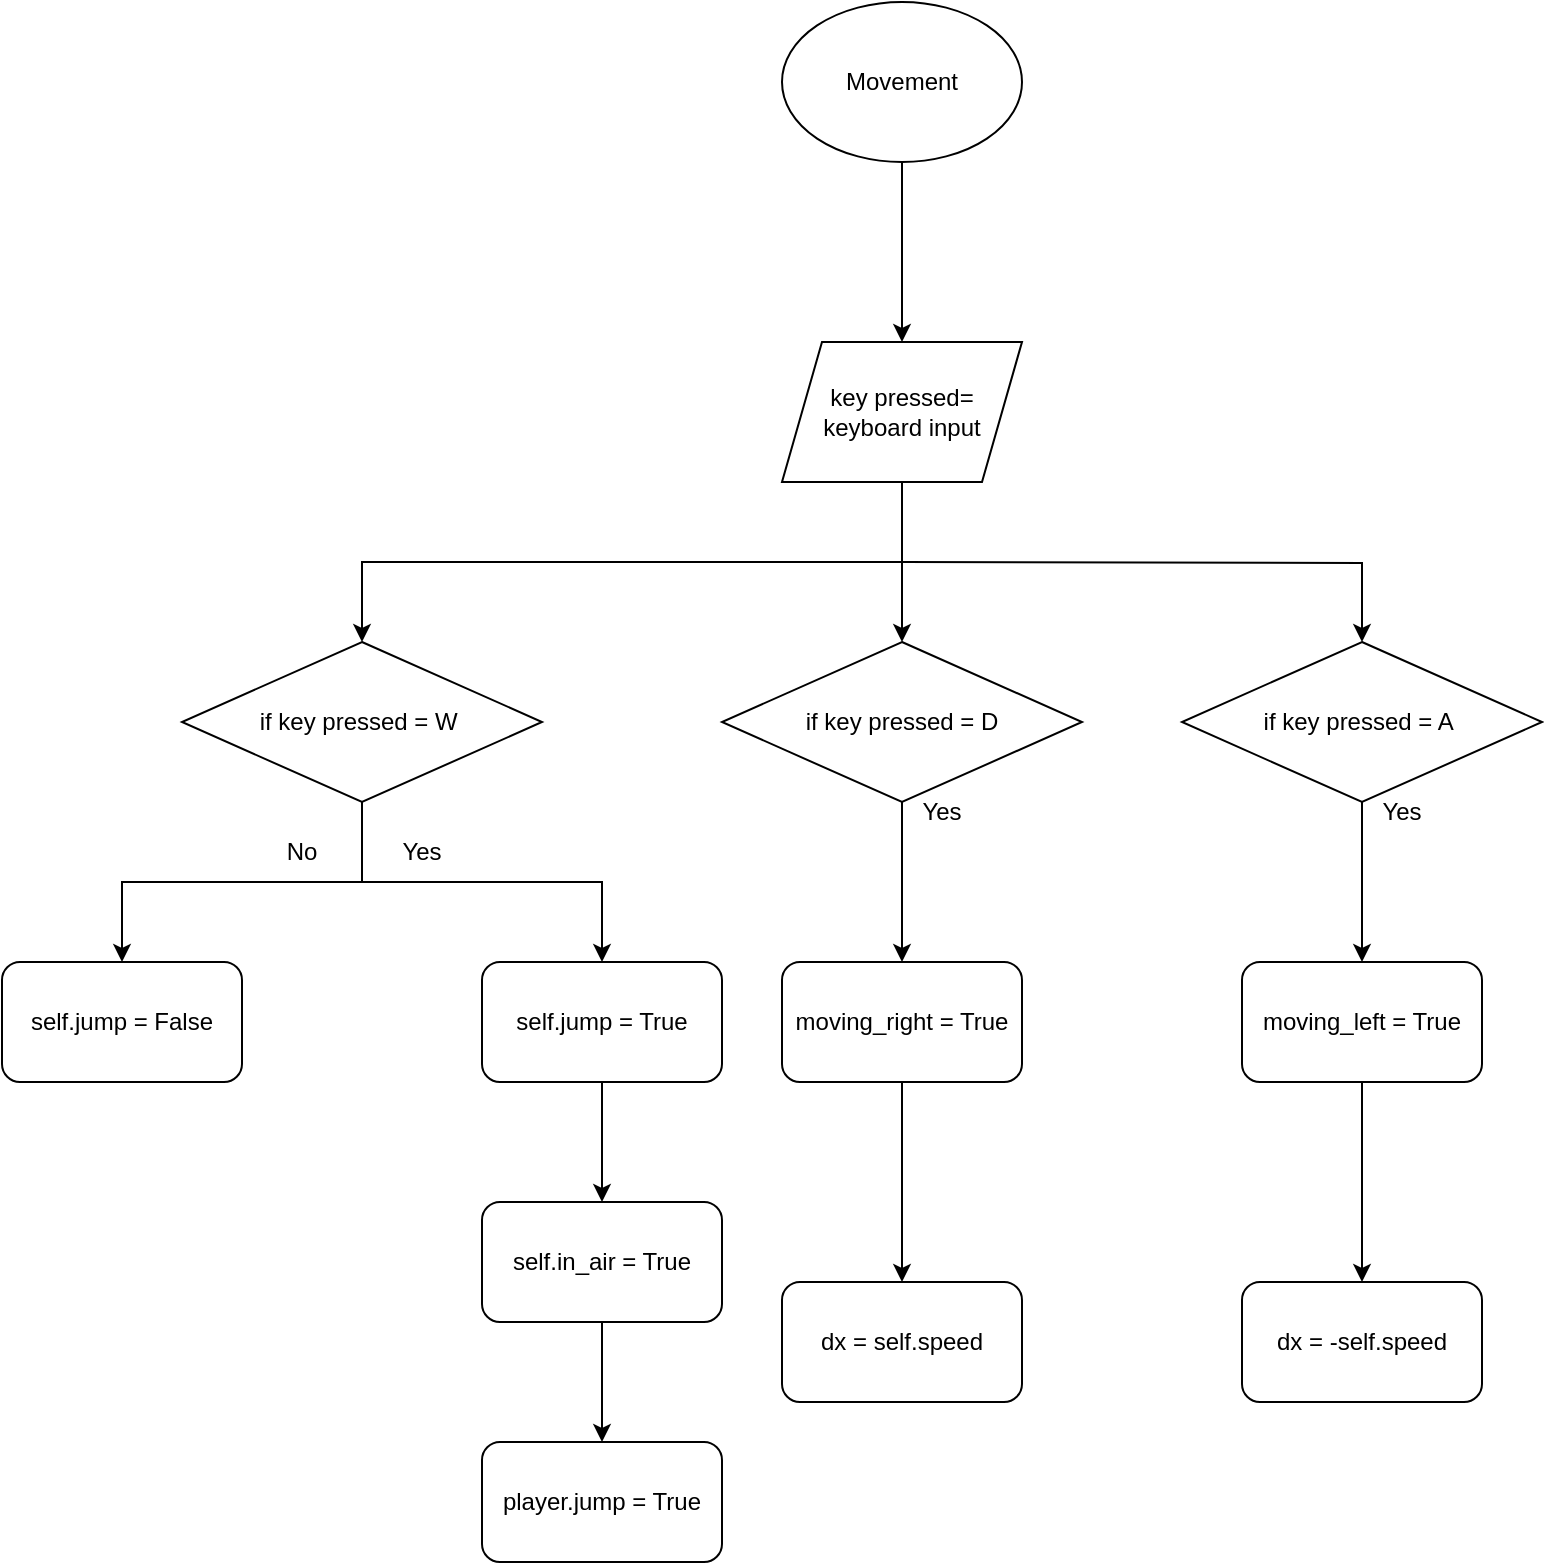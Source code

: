 <mxfile version="26.0.6">
  <diagram id="C5RBs43oDa-KdzZeNtuy" name="Page-1">
    <mxGraphModel dx="1793" dy="923" grid="1" gridSize="10" guides="1" tooltips="1" connect="1" arrows="1" fold="1" page="1" pageScale="1" pageWidth="1169" pageHeight="827" math="0" shadow="0">
      <root>
        <mxCell id="WIyWlLk6GJQsqaUBKTNV-0" />
        <mxCell id="WIyWlLk6GJQsqaUBKTNV-1" parent="WIyWlLk6GJQsqaUBKTNV-0" />
        <mxCell id="0TsGf-ZM_c-smxItiFKR-1" value="" style="edgeStyle=orthogonalEdgeStyle;rounded=0;orthogonalLoop=1;jettySize=auto;html=1;" edge="1" parent="WIyWlLk6GJQsqaUBKTNV-1" source="1lo0UC-8xxgVFM3CpUfW-0">
          <mxGeometry relative="1" as="geometry">
            <mxPoint x="730" y="210" as="targetPoint" />
          </mxGeometry>
        </mxCell>
        <mxCell id="1lo0UC-8xxgVFM3CpUfW-0" value="Movement" style="ellipse;whiteSpace=wrap;html=1;" parent="WIyWlLk6GJQsqaUBKTNV-1" vertex="1">
          <mxGeometry x="670" y="40" width="120" height="80" as="geometry" />
        </mxCell>
        <mxCell id="0TsGf-ZM_c-smxItiFKR-6" value="" style="edgeStyle=orthogonalEdgeStyle;rounded=0;orthogonalLoop=1;jettySize=auto;html=1;" edge="1" parent="WIyWlLk6GJQsqaUBKTNV-1" target="0TsGf-ZM_c-smxItiFKR-5">
          <mxGeometry relative="1" as="geometry">
            <mxPoint x="730" y="320" as="sourcePoint" />
          </mxGeometry>
        </mxCell>
        <mxCell id="0TsGf-ZM_c-smxItiFKR-17" style="edgeStyle=orthogonalEdgeStyle;rounded=0;orthogonalLoop=1;jettySize=auto;html=1;exitX=0.5;exitY=1;exitDx=0;exitDy=0;" edge="1" parent="WIyWlLk6GJQsqaUBKTNV-1" source="0TsGf-ZM_c-smxItiFKR-2" target="0TsGf-ZM_c-smxItiFKR-16">
          <mxGeometry relative="1" as="geometry" />
        </mxCell>
        <mxCell id="0TsGf-ZM_c-smxItiFKR-34" style="edgeStyle=orthogonalEdgeStyle;rounded=0;orthogonalLoop=1;jettySize=auto;html=1;exitX=0.5;exitY=1;exitDx=0;exitDy=0;" edge="1" parent="WIyWlLk6GJQsqaUBKTNV-1" source="0TsGf-ZM_c-smxItiFKR-2" target="0TsGf-ZM_c-smxItiFKR-33">
          <mxGeometry relative="1" as="geometry" />
        </mxCell>
        <mxCell id="0TsGf-ZM_c-smxItiFKR-2" value="key pressed= keyboard input" style="shape=parallelogram;perimeter=parallelogramPerimeter;whiteSpace=wrap;html=1;fixedSize=1;" vertex="1" parent="WIyWlLk6GJQsqaUBKTNV-1">
          <mxGeometry x="670" y="210" width="120" height="70" as="geometry" />
        </mxCell>
        <mxCell id="0TsGf-ZM_c-smxItiFKR-8" value="" style="edgeStyle=orthogonalEdgeStyle;rounded=0;orthogonalLoop=1;jettySize=auto;html=1;" edge="1" parent="WIyWlLk6GJQsqaUBKTNV-1" source="0TsGf-ZM_c-smxItiFKR-5" target="0TsGf-ZM_c-smxItiFKR-7">
          <mxGeometry relative="1" as="geometry" />
        </mxCell>
        <mxCell id="0TsGf-ZM_c-smxItiFKR-5" value="if key pressed = A&amp;nbsp;" style="rhombus;whiteSpace=wrap;html=1;" vertex="1" parent="WIyWlLk6GJQsqaUBKTNV-1">
          <mxGeometry x="870" y="360" width="180" height="80" as="geometry" />
        </mxCell>
        <mxCell id="0TsGf-ZM_c-smxItiFKR-10" value="" style="edgeStyle=orthogonalEdgeStyle;rounded=0;orthogonalLoop=1;jettySize=auto;html=1;" edge="1" parent="WIyWlLk6GJQsqaUBKTNV-1" source="0TsGf-ZM_c-smxItiFKR-7" target="0TsGf-ZM_c-smxItiFKR-9">
          <mxGeometry relative="1" as="geometry" />
        </mxCell>
        <mxCell id="0TsGf-ZM_c-smxItiFKR-7" value="moving_left = True" style="rounded=1;whiteSpace=wrap;html=1;" vertex="1" parent="WIyWlLk6GJQsqaUBKTNV-1">
          <mxGeometry x="900" y="520" width="120" height="60" as="geometry" />
        </mxCell>
        <mxCell id="0TsGf-ZM_c-smxItiFKR-9" value="dx = -self.speed" style="whiteSpace=wrap;html=1;rounded=1;" vertex="1" parent="WIyWlLk6GJQsqaUBKTNV-1">
          <mxGeometry x="900" y="680" width="120" height="60" as="geometry" />
        </mxCell>
        <mxCell id="0TsGf-ZM_c-smxItiFKR-11" value="Yes" style="text;html=1;align=center;verticalAlign=middle;whiteSpace=wrap;rounded=0;" vertex="1" parent="WIyWlLk6GJQsqaUBKTNV-1">
          <mxGeometry x="950" y="430" width="60" height="30" as="geometry" />
        </mxCell>
        <mxCell id="0TsGf-ZM_c-smxItiFKR-19" value="" style="edgeStyle=orthogonalEdgeStyle;rounded=0;orthogonalLoop=1;jettySize=auto;html=1;" edge="1" parent="WIyWlLk6GJQsqaUBKTNV-1" source="0TsGf-ZM_c-smxItiFKR-16" target="0TsGf-ZM_c-smxItiFKR-18">
          <mxGeometry relative="1" as="geometry" />
        </mxCell>
        <mxCell id="0TsGf-ZM_c-smxItiFKR-27" style="edgeStyle=orthogonalEdgeStyle;rounded=0;orthogonalLoop=1;jettySize=auto;html=1;exitX=0.5;exitY=1;exitDx=0;exitDy=0;entryX=0.5;entryY=0;entryDx=0;entryDy=0;" edge="1" parent="WIyWlLk6GJQsqaUBKTNV-1" source="0TsGf-ZM_c-smxItiFKR-16" target="0TsGf-ZM_c-smxItiFKR-26">
          <mxGeometry relative="1" as="geometry" />
        </mxCell>
        <mxCell id="0TsGf-ZM_c-smxItiFKR-16" value="if key pressed = W&amp;nbsp;" style="rhombus;whiteSpace=wrap;html=1;" vertex="1" parent="WIyWlLk6GJQsqaUBKTNV-1">
          <mxGeometry x="370" y="360" width="180" height="80" as="geometry" />
        </mxCell>
        <mxCell id="0TsGf-ZM_c-smxItiFKR-21" value="" style="edgeStyle=orthogonalEdgeStyle;rounded=0;orthogonalLoop=1;jettySize=auto;html=1;" edge="1" parent="WIyWlLk6GJQsqaUBKTNV-1" source="0TsGf-ZM_c-smxItiFKR-18" target="0TsGf-ZM_c-smxItiFKR-20">
          <mxGeometry relative="1" as="geometry" />
        </mxCell>
        <mxCell id="0TsGf-ZM_c-smxItiFKR-18" value="self.jump = True" style="rounded=1;whiteSpace=wrap;html=1;" vertex="1" parent="WIyWlLk6GJQsqaUBKTNV-1">
          <mxGeometry x="520" y="520" width="120" height="60" as="geometry" />
        </mxCell>
        <mxCell id="0TsGf-ZM_c-smxItiFKR-31" value="" style="edgeStyle=orthogonalEdgeStyle;rounded=0;orthogonalLoop=1;jettySize=auto;html=1;" edge="1" parent="WIyWlLk6GJQsqaUBKTNV-1" source="0TsGf-ZM_c-smxItiFKR-20" target="0TsGf-ZM_c-smxItiFKR-30">
          <mxGeometry relative="1" as="geometry" />
        </mxCell>
        <mxCell id="0TsGf-ZM_c-smxItiFKR-20" value="self.in_air = True" style="whiteSpace=wrap;html=1;rounded=1;" vertex="1" parent="WIyWlLk6GJQsqaUBKTNV-1">
          <mxGeometry x="520" y="640" width="120" height="60" as="geometry" />
        </mxCell>
        <mxCell id="0TsGf-ZM_c-smxItiFKR-26" value="self.jump = False" style="rounded=1;whiteSpace=wrap;html=1;" vertex="1" parent="WIyWlLk6GJQsqaUBKTNV-1">
          <mxGeometry x="280" y="520" width="120" height="60" as="geometry" />
        </mxCell>
        <mxCell id="0TsGf-ZM_c-smxItiFKR-28" value="Yes" style="text;html=1;align=center;verticalAlign=middle;whiteSpace=wrap;rounded=0;" vertex="1" parent="WIyWlLk6GJQsqaUBKTNV-1">
          <mxGeometry x="460" y="450" width="60" height="30" as="geometry" />
        </mxCell>
        <mxCell id="0TsGf-ZM_c-smxItiFKR-29" value="No" style="text;html=1;align=center;verticalAlign=middle;whiteSpace=wrap;rounded=0;" vertex="1" parent="WIyWlLk6GJQsqaUBKTNV-1">
          <mxGeometry x="400" y="450" width="60" height="30" as="geometry" />
        </mxCell>
        <mxCell id="0TsGf-ZM_c-smxItiFKR-30" value="player.jump = True" style="whiteSpace=wrap;html=1;rounded=1;" vertex="1" parent="WIyWlLk6GJQsqaUBKTNV-1">
          <mxGeometry x="520" y="760" width="120" height="60" as="geometry" />
        </mxCell>
        <mxCell id="0TsGf-ZM_c-smxItiFKR-36" value="" style="edgeStyle=orthogonalEdgeStyle;rounded=0;orthogonalLoop=1;jettySize=auto;html=1;" edge="1" parent="WIyWlLk6GJQsqaUBKTNV-1" source="0TsGf-ZM_c-smxItiFKR-33" target="0TsGf-ZM_c-smxItiFKR-35">
          <mxGeometry relative="1" as="geometry" />
        </mxCell>
        <mxCell id="0TsGf-ZM_c-smxItiFKR-33" value="if key pressed = D" style="rhombus;whiteSpace=wrap;html=1;" vertex="1" parent="WIyWlLk6GJQsqaUBKTNV-1">
          <mxGeometry x="640" y="360" width="180" height="80" as="geometry" />
        </mxCell>
        <mxCell id="0TsGf-ZM_c-smxItiFKR-38" value="" style="edgeStyle=orthogonalEdgeStyle;rounded=0;orthogonalLoop=1;jettySize=auto;html=1;" edge="1" parent="WIyWlLk6GJQsqaUBKTNV-1" source="0TsGf-ZM_c-smxItiFKR-35" target="0TsGf-ZM_c-smxItiFKR-37">
          <mxGeometry relative="1" as="geometry" />
        </mxCell>
        <mxCell id="0TsGf-ZM_c-smxItiFKR-35" value="moving_right = True" style="rounded=1;whiteSpace=wrap;html=1;" vertex="1" parent="WIyWlLk6GJQsqaUBKTNV-1">
          <mxGeometry x="670" y="520" width="120" height="60" as="geometry" />
        </mxCell>
        <mxCell id="0TsGf-ZM_c-smxItiFKR-37" value="dx = self.speed" style="rounded=1;whiteSpace=wrap;html=1;" vertex="1" parent="WIyWlLk6GJQsqaUBKTNV-1">
          <mxGeometry x="670" y="680" width="120" height="60" as="geometry" />
        </mxCell>
        <mxCell id="0TsGf-ZM_c-smxItiFKR-39" value="Yes" style="text;html=1;align=center;verticalAlign=middle;whiteSpace=wrap;rounded=0;" vertex="1" parent="WIyWlLk6GJQsqaUBKTNV-1">
          <mxGeometry x="720" y="430" width="60" height="30" as="geometry" />
        </mxCell>
      </root>
    </mxGraphModel>
  </diagram>
</mxfile>
